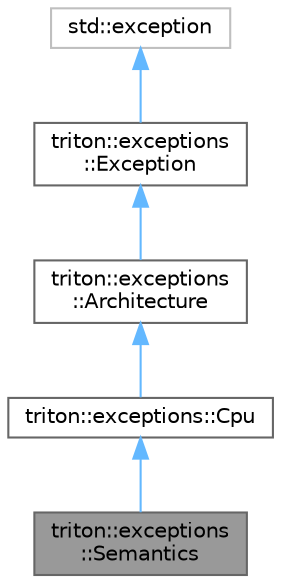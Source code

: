 digraph "triton::exceptions::Semantics"
{
 // LATEX_PDF_SIZE
  bgcolor="transparent";
  edge [fontname=Helvetica,fontsize=10,labelfontname=Helvetica,labelfontsize=10];
  node [fontname=Helvetica,fontsize=10,shape=box,height=0.2,width=0.4];
  Node1 [label="triton::exceptions\l::Semantics",height=0.2,width=0.4,color="gray40", fillcolor="grey60", style="filled", fontcolor="black",tooltip="The exception class used by all semantics."];
  Node2 -> Node1 [dir="back",color="steelblue1",style="solid"];
  Node2 [label="triton::exceptions::Cpu",height=0.2,width=0.4,color="gray40", fillcolor="white", style="filled",URL="$classtriton_1_1exceptions_1_1Cpu.html",tooltip="The exception class used by all CPUs."];
  Node3 -> Node2 [dir="back",color="steelblue1",style="solid"];
  Node3 [label="triton::exceptions\l::Architecture",height=0.2,width=0.4,color="gray40", fillcolor="white", style="filled",URL="$classtriton_1_1exceptions_1_1Architecture.html",tooltip="The exception class used by architectures."];
  Node4 -> Node3 [dir="back",color="steelblue1",style="solid"];
  Node4 [label="triton::exceptions\l::Exception",height=0.2,width=0.4,color="gray40", fillcolor="white", style="filled",URL="$classtriton_1_1exceptions_1_1Exception.html",tooltip="The root class of all exceptions."];
  Node5 -> Node4 [dir="back",color="steelblue1",style="solid"];
  Node5 [label="std::exception",height=0.2,width=0.4,color="grey75", fillcolor="white", style="filled",tooltip=" "];
}
